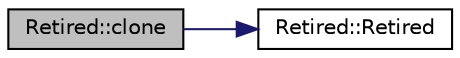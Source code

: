 digraph "Retired::clone"
{
 // LATEX_PDF_SIZE
  edge [fontname="Helvetica",fontsize="10",labelfontname="Helvetica",labelfontsize="10"];
  node [fontname="Helvetica",fontsize="10",shape=record];
  rankdir="LR";
  Node1 [label="Retired::clone",height=0.2,width=0.4,color="black", fillcolor="grey75", style="filled", fontcolor="black",tooltip="Creates a clone of the retired citizen."];
  Node1 -> Node2 [color="midnightblue",fontsize="10",style="solid",fontname="Helvetica"];
  Node2 [label="Retired::Retired",height=0.2,width=0.4,color="black", fillcolor="white", style="filled",URL="$classRetired.html#ac02ed33e7cf0d978e6ad93a0f5ac7b50",tooltip="Constructor for creating a retired citizen."];
}

